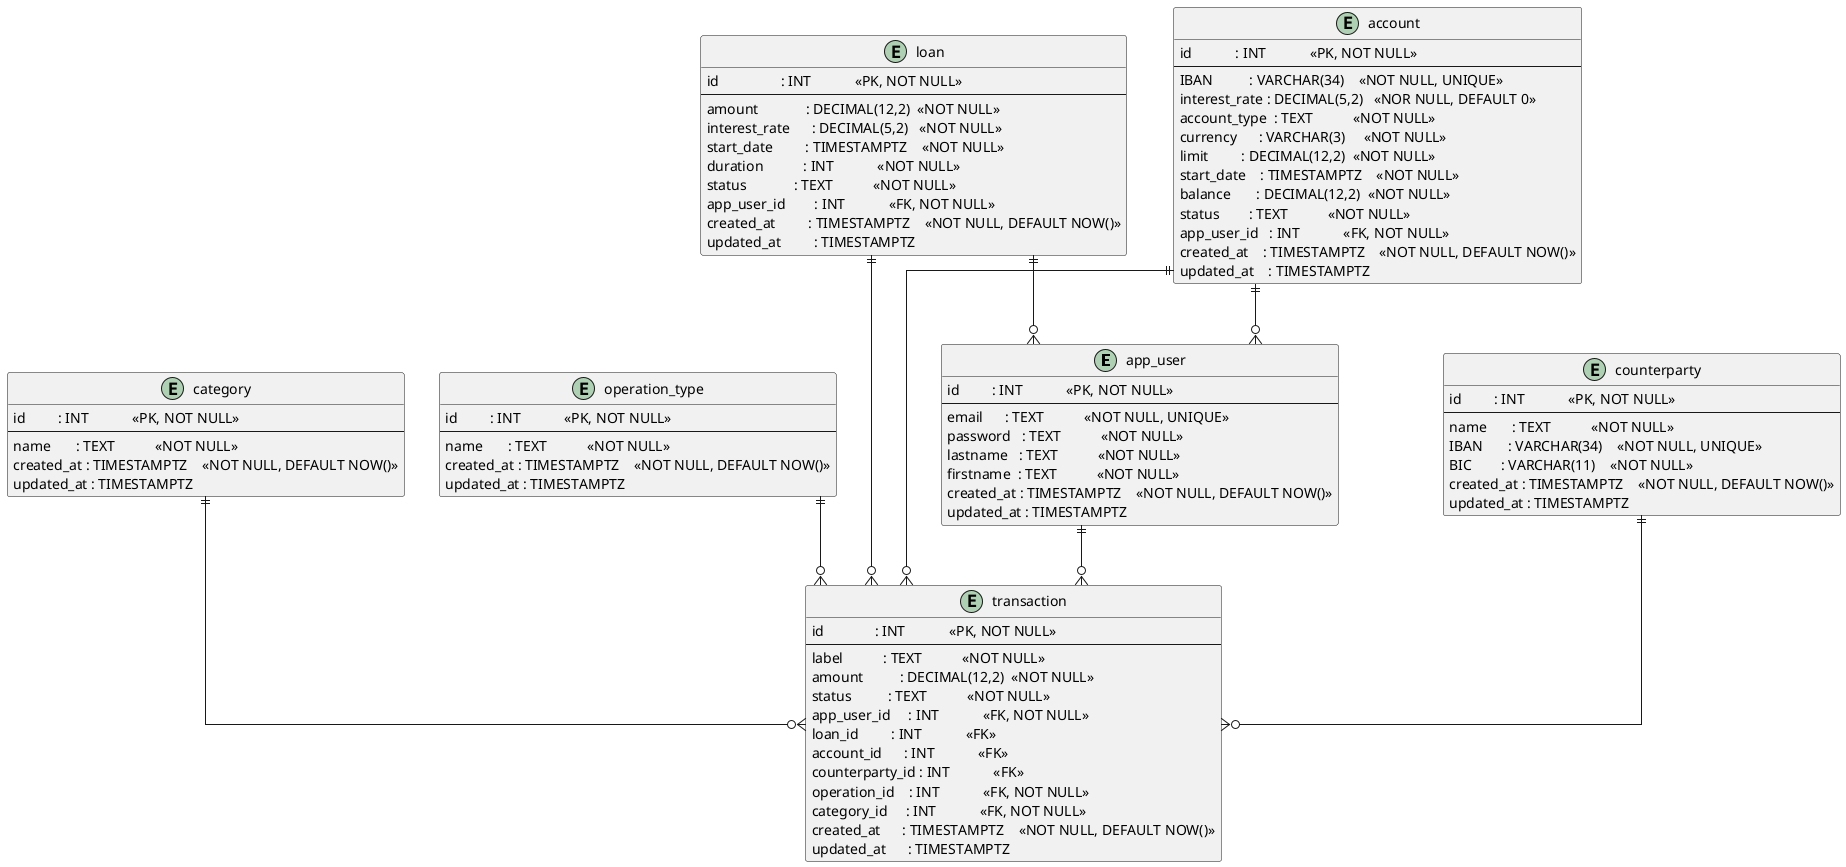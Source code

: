@startuml
skinparam linetype ortho

entity app_user {
  id         : INT            <<PK, NOT NULL>>
  --
  email      : TEXT           <<NOT NULL, UNIQUE>>
  password   : TEXT           <<NOT NULL>>
  lastname   : TEXT           <<NOT NULL>>
  firstname  : TEXT           <<NOT NULL>>
  created_at : TIMESTAMPTZ    <<NOT NULL, DEFAULT NOW()>>
  updated_at : TIMESTAMPTZ
}

entity category{
  id         : INT            <<PK, NOT NULL>>
  --
  name       : TEXT           <<NOT NULL>>
  created_at : TIMESTAMPTZ    <<NOT NULL, DEFAULT NOW()>>
  updated_at : TIMESTAMPTZ
}

entity operation_type{
  id         : INT            <<PK, NOT NULL>>
  --
  name       : TEXT           <<NOT NULL>>
  created_at : TIMESTAMPTZ    <<NOT NULL, DEFAULT NOW()>>
  updated_at : TIMESTAMPTZ
}

entity loan{
  id                 : INT            <<PK, NOT NULL>>
  --
  amount             : DECIMAL(12,2)  <<NOT NULL>>
  interest_rate      : DECIMAL(5,2)   <<NOT NULL>>
  start_date         : TIMESTAMPTZ    <<NOT NULL>>
  duration           : INT            <<NOT NULL>>
  status             : TEXT           <<NOT NULL>>
  app_user_id        : INT            <<FK, NOT NULL>>
  created_at         : TIMESTAMPTZ    <<NOT NULL, DEFAULT NOW()>>
  updated_at         : TIMESTAMPTZ
}

entity account{
  id            : INT            <<PK, NOT NULL>>
  --
  IBAN          : VARCHAR(34)    <<NOT NULL, UNIQUE>>
  interest_rate : DECIMAL(5,2)   <<NOR NULL, DEFAULT 0>>
  account_type  : TEXT           <<NOT NULL>>
  currency      : VARCHAR(3)     <<NOT NULL>>
  limit         : DECIMAL(12,2)  <<NOT NULL>>
  start_date    : TIMESTAMPTZ    <<NOT NULL>>
  balance       : DECIMAL(12,2)  <<NOT NULL>>
  status        : TEXT           <<NOT NULL>>
  app_user_id   : INT            <<FK, NOT NULL>>
  created_at    : TIMESTAMPTZ    <<NOT NULL, DEFAULT NOW()>>
  updated_at    : TIMESTAMPTZ
}

entity transaction{
  id              : INT            <<PK, NOT NULL>>
  --
  label           : TEXT           <<NOT NULL>>
  amount          : DECIMAL(12,2)  <<NOT NULL>>
  status          : TEXT           <<NOT NULL>>
  app_user_id     : INT            <<FK, NOT NULL>>
  loan_id         : INT            <<FK>>
  account_id      : INT            <<FK>>
  counterparty_id : INT            <<FK>>
  operation_id    : INT            <<FK, NOT NULL>>
  category_id     : INT            <<FK, NOT NULL>>
  created_at      : TIMESTAMPTZ    <<NOT NULL, DEFAULT NOW()>>
  updated_at      : TIMESTAMPTZ
}

entity counterparty {
  id         : INT            <<PK, NOT NULL>>
  --
  name       : TEXT           <<NOT NULL>>
  IBAN       : VARCHAR(34)    <<NOT NULL, UNIQUE>>
  BIC        : VARCHAR(11)    <<NOT NULL>>
  created_at : TIMESTAMPTZ    <<NOT NULL, DEFAULT NOW()>>
  updated_at : TIMESTAMPTZ
}

category ||--o{ transaction
operation_type ||--o{ transaction
counterparty ||--o{ transaction
loan ||--o{ transaction
account ||--o{ transaction
app_user ||--o{ transaction
loan ||--o{ app_user
account ||--o{ app_user
